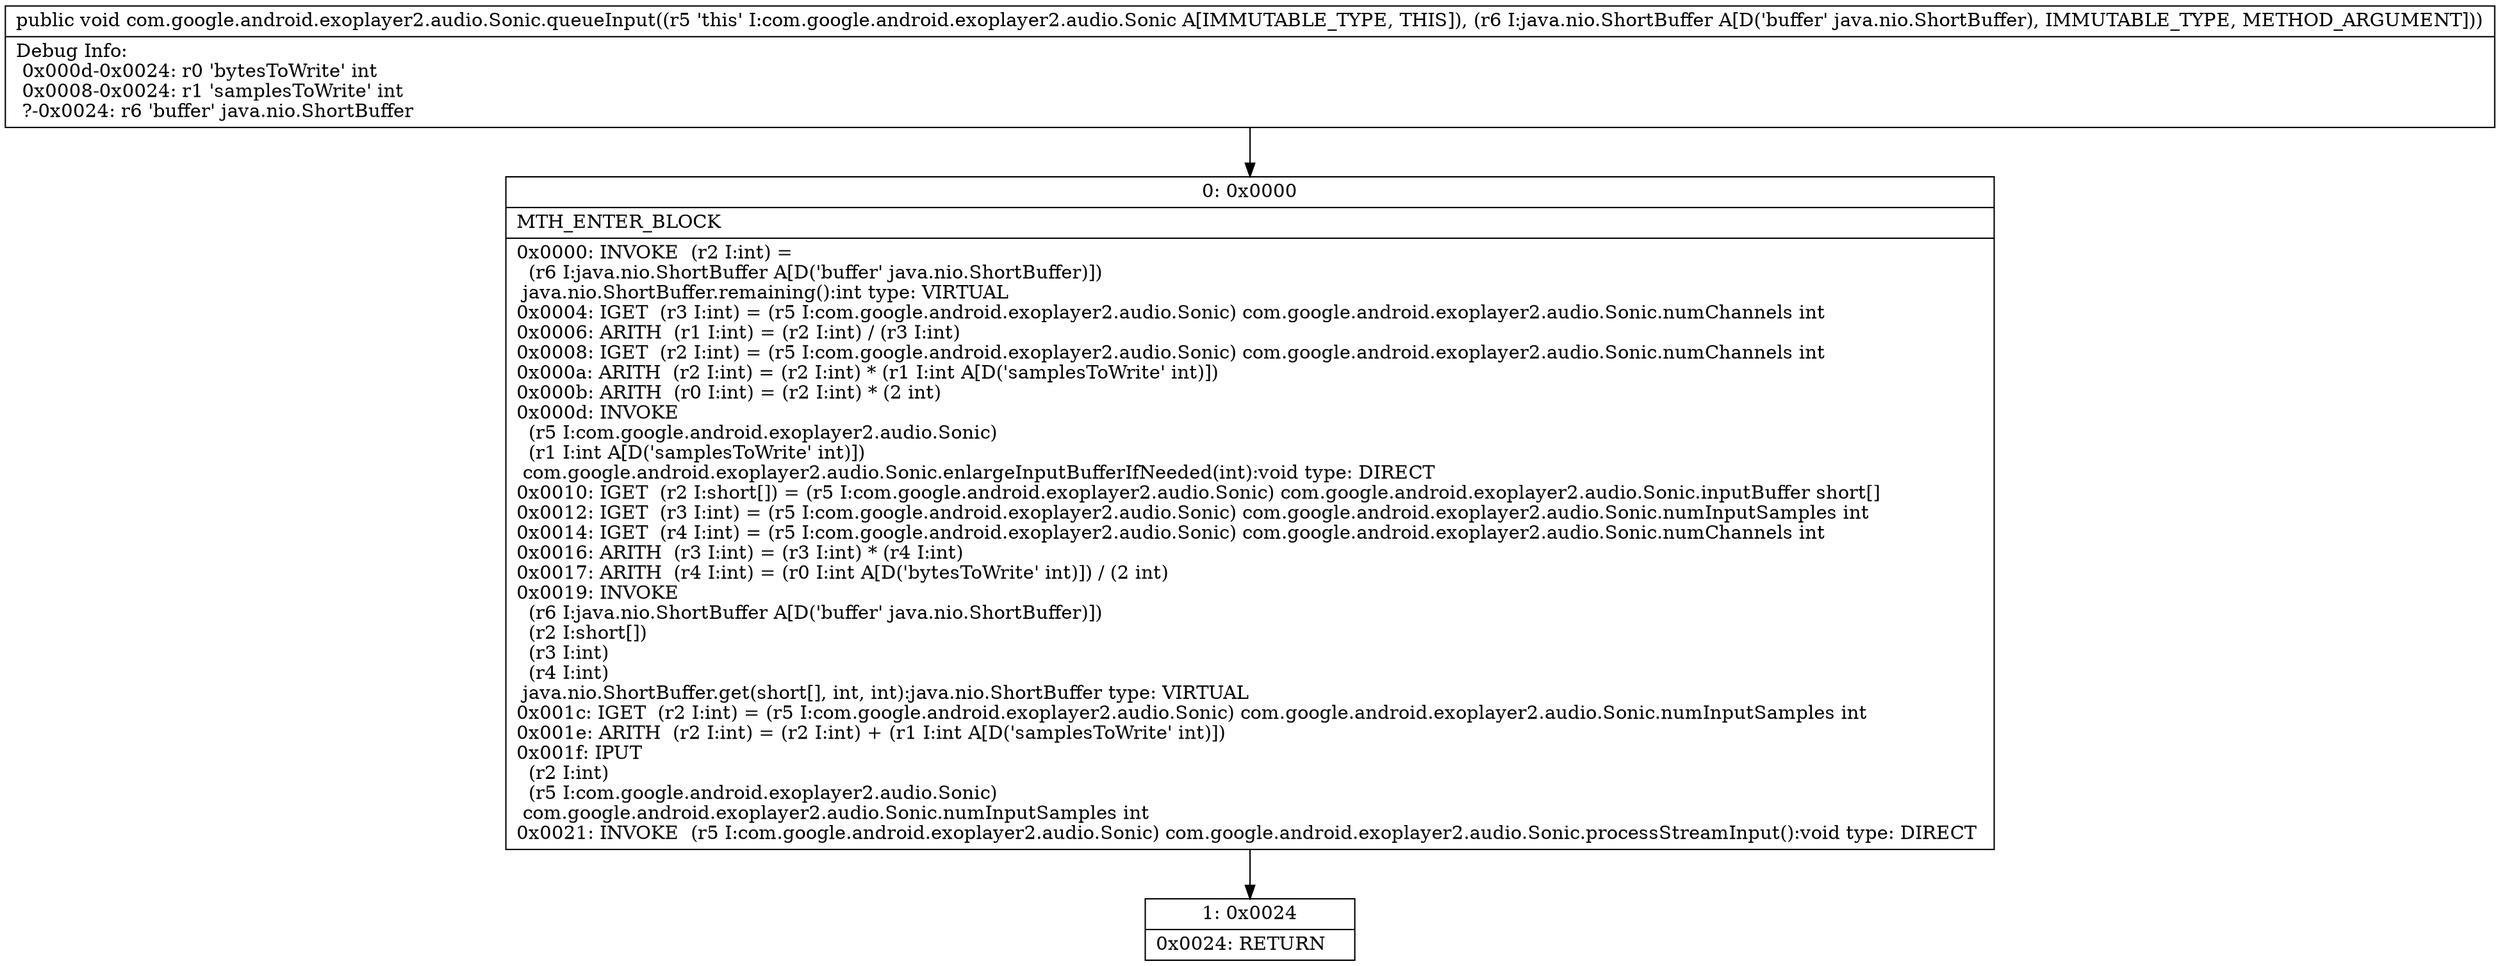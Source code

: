 digraph "CFG forcom.google.android.exoplayer2.audio.Sonic.queueInput(Ljava\/nio\/ShortBuffer;)V" {
Node_0 [shape=record,label="{0\:\ 0x0000|MTH_ENTER_BLOCK\l|0x0000: INVOKE  (r2 I:int) = \l  (r6 I:java.nio.ShortBuffer A[D('buffer' java.nio.ShortBuffer)])\l java.nio.ShortBuffer.remaining():int type: VIRTUAL \l0x0004: IGET  (r3 I:int) = (r5 I:com.google.android.exoplayer2.audio.Sonic) com.google.android.exoplayer2.audio.Sonic.numChannels int \l0x0006: ARITH  (r1 I:int) = (r2 I:int) \/ (r3 I:int) \l0x0008: IGET  (r2 I:int) = (r5 I:com.google.android.exoplayer2.audio.Sonic) com.google.android.exoplayer2.audio.Sonic.numChannels int \l0x000a: ARITH  (r2 I:int) = (r2 I:int) * (r1 I:int A[D('samplesToWrite' int)]) \l0x000b: ARITH  (r0 I:int) = (r2 I:int) * (2 int) \l0x000d: INVOKE  \l  (r5 I:com.google.android.exoplayer2.audio.Sonic)\l  (r1 I:int A[D('samplesToWrite' int)])\l com.google.android.exoplayer2.audio.Sonic.enlargeInputBufferIfNeeded(int):void type: DIRECT \l0x0010: IGET  (r2 I:short[]) = (r5 I:com.google.android.exoplayer2.audio.Sonic) com.google.android.exoplayer2.audio.Sonic.inputBuffer short[] \l0x0012: IGET  (r3 I:int) = (r5 I:com.google.android.exoplayer2.audio.Sonic) com.google.android.exoplayer2.audio.Sonic.numInputSamples int \l0x0014: IGET  (r4 I:int) = (r5 I:com.google.android.exoplayer2.audio.Sonic) com.google.android.exoplayer2.audio.Sonic.numChannels int \l0x0016: ARITH  (r3 I:int) = (r3 I:int) * (r4 I:int) \l0x0017: ARITH  (r4 I:int) = (r0 I:int A[D('bytesToWrite' int)]) \/ (2 int) \l0x0019: INVOKE  \l  (r6 I:java.nio.ShortBuffer A[D('buffer' java.nio.ShortBuffer)])\l  (r2 I:short[])\l  (r3 I:int)\l  (r4 I:int)\l java.nio.ShortBuffer.get(short[], int, int):java.nio.ShortBuffer type: VIRTUAL \l0x001c: IGET  (r2 I:int) = (r5 I:com.google.android.exoplayer2.audio.Sonic) com.google.android.exoplayer2.audio.Sonic.numInputSamples int \l0x001e: ARITH  (r2 I:int) = (r2 I:int) + (r1 I:int A[D('samplesToWrite' int)]) \l0x001f: IPUT  \l  (r2 I:int)\l  (r5 I:com.google.android.exoplayer2.audio.Sonic)\l com.google.android.exoplayer2.audio.Sonic.numInputSamples int \l0x0021: INVOKE  (r5 I:com.google.android.exoplayer2.audio.Sonic) com.google.android.exoplayer2.audio.Sonic.processStreamInput():void type: DIRECT \l}"];
Node_1 [shape=record,label="{1\:\ 0x0024|0x0024: RETURN   \l}"];
MethodNode[shape=record,label="{public void com.google.android.exoplayer2.audio.Sonic.queueInput((r5 'this' I:com.google.android.exoplayer2.audio.Sonic A[IMMUTABLE_TYPE, THIS]), (r6 I:java.nio.ShortBuffer A[D('buffer' java.nio.ShortBuffer), IMMUTABLE_TYPE, METHOD_ARGUMENT]))  | Debug Info:\l  0x000d\-0x0024: r0 'bytesToWrite' int\l  0x0008\-0x0024: r1 'samplesToWrite' int\l  ?\-0x0024: r6 'buffer' java.nio.ShortBuffer\l}"];
MethodNode -> Node_0;
Node_0 -> Node_1;
}


